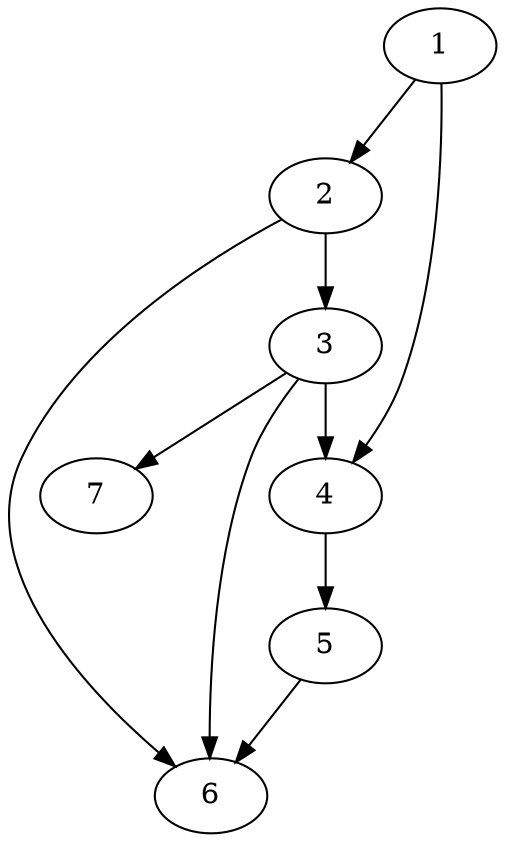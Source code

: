 digraph G {
    1;
    2;
    3;
    4;
    5;
    6;
    7;
    1 -> 2 [village=Frankfurt_am_Main; name=Schiller_Square; heightLimit=10; weight=8; primaryType=sideStreet; secondaryType=none;];
    1 -> 4 [village=Frankfurt_am_Main; name=Cemetery_Lane; heightLimit=10; weight=10; primaryType=mainStreet; secondaryType=none;];
    2 -> 3 [village=Frankfurt_am_Main; name=Sun_Street; heightLimit=10; weight=7; primaryType=sideStreet; secondaryType=oneWayStreet;];
    2 -> 6 [village=Frankfurt_am_Main; name=Corner_Alley; heightLimit=10; weight=10; primaryType=sideStreet; secondaryType=none;];
    3 -> 4 [village=Frankfurt_am_Main; name=Post_Road; heightLimit=10; weight=50; primaryType=sideStreet; secondaryType=none;];
    3 -> 7 [village=Frankfurt_am_Main; name=School_Lane; heightLimit=10; weight=5; primaryType=sideStreet; secondaryType=none;];
    3 -> 6 [village=Frankfurt_am_Main; name=Vineyard_Street; heightLimit=10; weight=5; primaryType=sideStreet; secondaryType=none;];
    4 -> 5 [village=Frankfurt_am_Main; name=By_the_Stream; heightLimit=10; weight=6; primaryType=sideStreet; secondaryType=none;];
    5 -> 6 [village=Frankfurt_am_Main; name=Valley_Path; heightLimit=10; weight=6; primaryType=sideStreet; secondaryType=none;];
}